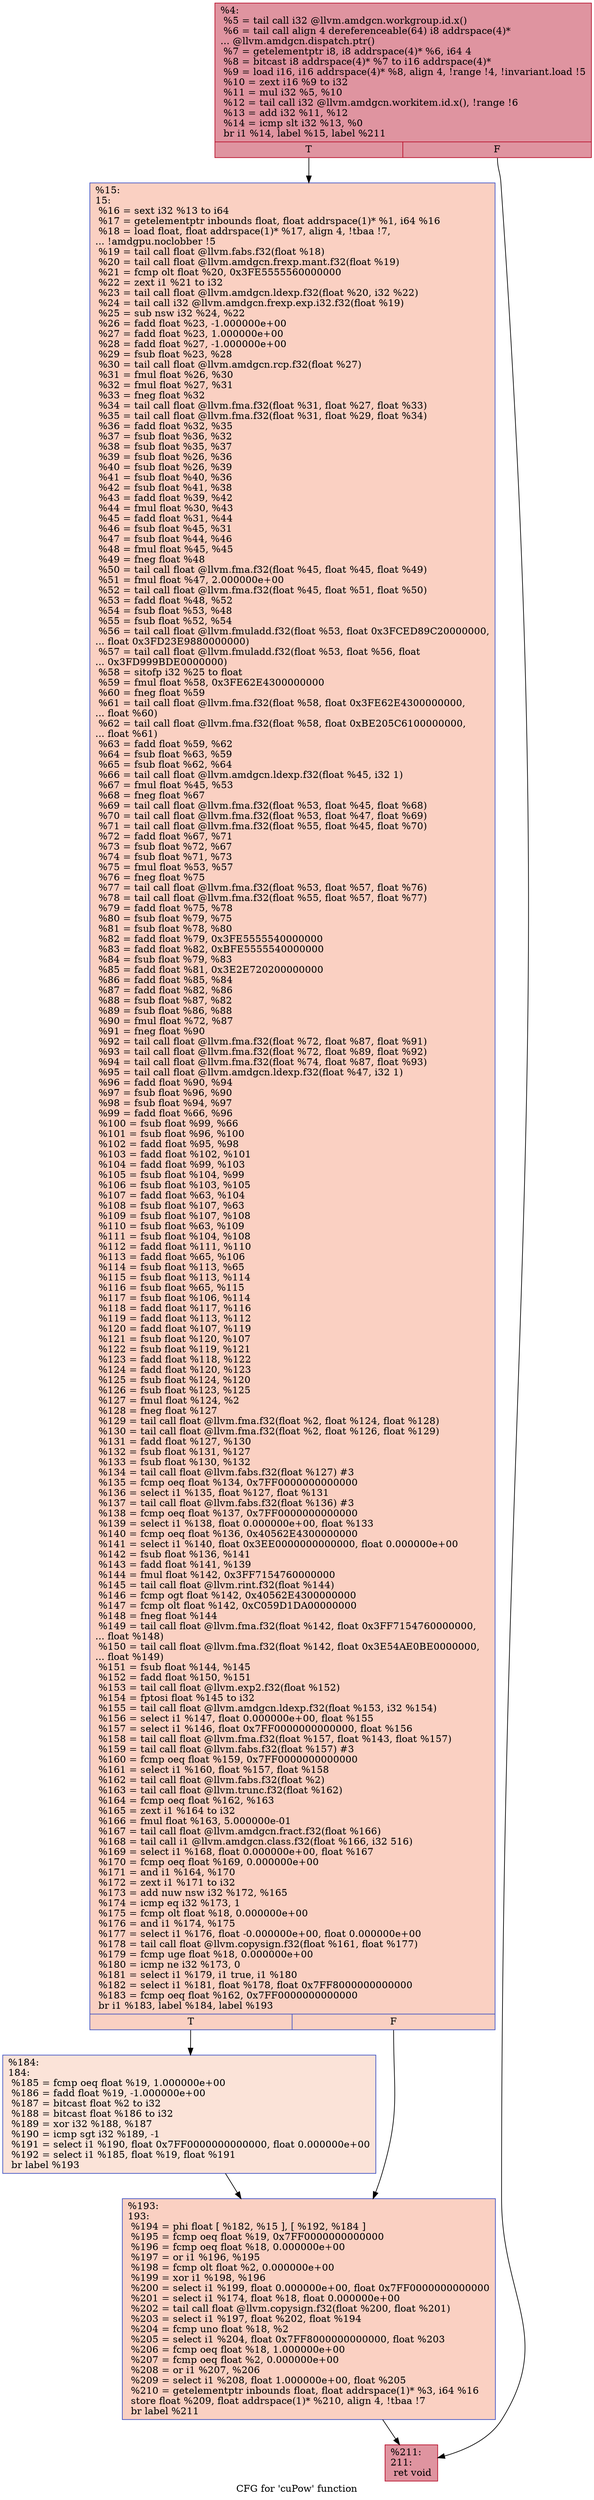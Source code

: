 digraph "CFG for 'cuPow' function" {
	label="CFG for 'cuPow' function";

	Node0x63b9740 [shape=record,color="#b70d28ff", style=filled, fillcolor="#b70d2870",label="{%4:\l  %5 = tail call i32 @llvm.amdgcn.workgroup.id.x()\l  %6 = tail call align 4 dereferenceable(64) i8 addrspace(4)*\l... @llvm.amdgcn.dispatch.ptr()\l  %7 = getelementptr i8, i8 addrspace(4)* %6, i64 4\l  %8 = bitcast i8 addrspace(4)* %7 to i16 addrspace(4)*\l  %9 = load i16, i16 addrspace(4)* %8, align 4, !range !4, !invariant.load !5\l  %10 = zext i16 %9 to i32\l  %11 = mul i32 %5, %10\l  %12 = tail call i32 @llvm.amdgcn.workitem.id.x(), !range !6\l  %13 = add i32 %11, %12\l  %14 = icmp slt i32 %13, %0\l  br i1 %14, label %15, label %211\l|{<s0>T|<s1>F}}"];
	Node0x63b9740:s0 -> Node0x63bb660;
	Node0x63b9740:s1 -> Node0x63bb6f0;
	Node0x63bb660 [shape=record,color="#3d50c3ff", style=filled, fillcolor="#f3947570",label="{%15:\l15:                                               \l  %16 = sext i32 %13 to i64\l  %17 = getelementptr inbounds float, float addrspace(1)* %1, i64 %16\l  %18 = load float, float addrspace(1)* %17, align 4, !tbaa !7,\l... !amdgpu.noclobber !5\l  %19 = tail call float @llvm.fabs.f32(float %18)\l  %20 = tail call float @llvm.amdgcn.frexp.mant.f32(float %19)\l  %21 = fcmp olt float %20, 0x3FE5555560000000\l  %22 = zext i1 %21 to i32\l  %23 = tail call float @llvm.amdgcn.ldexp.f32(float %20, i32 %22)\l  %24 = tail call i32 @llvm.amdgcn.frexp.exp.i32.f32(float %19)\l  %25 = sub nsw i32 %24, %22\l  %26 = fadd float %23, -1.000000e+00\l  %27 = fadd float %23, 1.000000e+00\l  %28 = fadd float %27, -1.000000e+00\l  %29 = fsub float %23, %28\l  %30 = tail call float @llvm.amdgcn.rcp.f32(float %27)\l  %31 = fmul float %26, %30\l  %32 = fmul float %27, %31\l  %33 = fneg float %32\l  %34 = tail call float @llvm.fma.f32(float %31, float %27, float %33)\l  %35 = tail call float @llvm.fma.f32(float %31, float %29, float %34)\l  %36 = fadd float %32, %35\l  %37 = fsub float %36, %32\l  %38 = fsub float %35, %37\l  %39 = fsub float %26, %36\l  %40 = fsub float %26, %39\l  %41 = fsub float %40, %36\l  %42 = fsub float %41, %38\l  %43 = fadd float %39, %42\l  %44 = fmul float %30, %43\l  %45 = fadd float %31, %44\l  %46 = fsub float %45, %31\l  %47 = fsub float %44, %46\l  %48 = fmul float %45, %45\l  %49 = fneg float %48\l  %50 = tail call float @llvm.fma.f32(float %45, float %45, float %49)\l  %51 = fmul float %47, 2.000000e+00\l  %52 = tail call float @llvm.fma.f32(float %45, float %51, float %50)\l  %53 = fadd float %48, %52\l  %54 = fsub float %53, %48\l  %55 = fsub float %52, %54\l  %56 = tail call float @llvm.fmuladd.f32(float %53, float 0x3FCED89C20000000,\l... float 0x3FD23E9880000000)\l  %57 = tail call float @llvm.fmuladd.f32(float %53, float %56, float\l... 0x3FD999BDE0000000)\l  %58 = sitofp i32 %25 to float\l  %59 = fmul float %58, 0x3FE62E4300000000\l  %60 = fneg float %59\l  %61 = tail call float @llvm.fma.f32(float %58, float 0x3FE62E4300000000,\l... float %60)\l  %62 = tail call float @llvm.fma.f32(float %58, float 0xBE205C6100000000,\l... float %61)\l  %63 = fadd float %59, %62\l  %64 = fsub float %63, %59\l  %65 = fsub float %62, %64\l  %66 = tail call float @llvm.amdgcn.ldexp.f32(float %45, i32 1)\l  %67 = fmul float %45, %53\l  %68 = fneg float %67\l  %69 = tail call float @llvm.fma.f32(float %53, float %45, float %68)\l  %70 = tail call float @llvm.fma.f32(float %53, float %47, float %69)\l  %71 = tail call float @llvm.fma.f32(float %55, float %45, float %70)\l  %72 = fadd float %67, %71\l  %73 = fsub float %72, %67\l  %74 = fsub float %71, %73\l  %75 = fmul float %53, %57\l  %76 = fneg float %75\l  %77 = tail call float @llvm.fma.f32(float %53, float %57, float %76)\l  %78 = tail call float @llvm.fma.f32(float %55, float %57, float %77)\l  %79 = fadd float %75, %78\l  %80 = fsub float %79, %75\l  %81 = fsub float %78, %80\l  %82 = fadd float %79, 0x3FE5555540000000\l  %83 = fadd float %82, 0xBFE5555540000000\l  %84 = fsub float %79, %83\l  %85 = fadd float %81, 0x3E2E720200000000\l  %86 = fadd float %85, %84\l  %87 = fadd float %82, %86\l  %88 = fsub float %87, %82\l  %89 = fsub float %86, %88\l  %90 = fmul float %72, %87\l  %91 = fneg float %90\l  %92 = tail call float @llvm.fma.f32(float %72, float %87, float %91)\l  %93 = tail call float @llvm.fma.f32(float %72, float %89, float %92)\l  %94 = tail call float @llvm.fma.f32(float %74, float %87, float %93)\l  %95 = tail call float @llvm.amdgcn.ldexp.f32(float %47, i32 1)\l  %96 = fadd float %90, %94\l  %97 = fsub float %96, %90\l  %98 = fsub float %94, %97\l  %99 = fadd float %66, %96\l  %100 = fsub float %99, %66\l  %101 = fsub float %96, %100\l  %102 = fadd float %95, %98\l  %103 = fadd float %102, %101\l  %104 = fadd float %99, %103\l  %105 = fsub float %104, %99\l  %106 = fsub float %103, %105\l  %107 = fadd float %63, %104\l  %108 = fsub float %107, %63\l  %109 = fsub float %107, %108\l  %110 = fsub float %63, %109\l  %111 = fsub float %104, %108\l  %112 = fadd float %111, %110\l  %113 = fadd float %65, %106\l  %114 = fsub float %113, %65\l  %115 = fsub float %113, %114\l  %116 = fsub float %65, %115\l  %117 = fsub float %106, %114\l  %118 = fadd float %117, %116\l  %119 = fadd float %113, %112\l  %120 = fadd float %107, %119\l  %121 = fsub float %120, %107\l  %122 = fsub float %119, %121\l  %123 = fadd float %118, %122\l  %124 = fadd float %120, %123\l  %125 = fsub float %124, %120\l  %126 = fsub float %123, %125\l  %127 = fmul float %124, %2\l  %128 = fneg float %127\l  %129 = tail call float @llvm.fma.f32(float %2, float %124, float %128)\l  %130 = tail call float @llvm.fma.f32(float %2, float %126, float %129)\l  %131 = fadd float %127, %130\l  %132 = fsub float %131, %127\l  %133 = fsub float %130, %132\l  %134 = tail call float @llvm.fabs.f32(float %127) #3\l  %135 = fcmp oeq float %134, 0x7FF0000000000000\l  %136 = select i1 %135, float %127, float %131\l  %137 = tail call float @llvm.fabs.f32(float %136) #3\l  %138 = fcmp oeq float %137, 0x7FF0000000000000\l  %139 = select i1 %138, float 0.000000e+00, float %133\l  %140 = fcmp oeq float %136, 0x40562E4300000000\l  %141 = select i1 %140, float 0x3EE0000000000000, float 0.000000e+00\l  %142 = fsub float %136, %141\l  %143 = fadd float %141, %139\l  %144 = fmul float %142, 0x3FF7154760000000\l  %145 = tail call float @llvm.rint.f32(float %144)\l  %146 = fcmp ogt float %142, 0x40562E4300000000\l  %147 = fcmp olt float %142, 0xC059D1DA00000000\l  %148 = fneg float %144\l  %149 = tail call float @llvm.fma.f32(float %142, float 0x3FF7154760000000,\l... float %148)\l  %150 = tail call float @llvm.fma.f32(float %142, float 0x3E54AE0BE0000000,\l... float %149)\l  %151 = fsub float %144, %145\l  %152 = fadd float %150, %151\l  %153 = tail call float @llvm.exp2.f32(float %152)\l  %154 = fptosi float %145 to i32\l  %155 = tail call float @llvm.amdgcn.ldexp.f32(float %153, i32 %154)\l  %156 = select i1 %147, float 0.000000e+00, float %155\l  %157 = select i1 %146, float 0x7FF0000000000000, float %156\l  %158 = tail call float @llvm.fma.f32(float %157, float %143, float %157)\l  %159 = tail call float @llvm.fabs.f32(float %157) #3\l  %160 = fcmp oeq float %159, 0x7FF0000000000000\l  %161 = select i1 %160, float %157, float %158\l  %162 = tail call float @llvm.fabs.f32(float %2)\l  %163 = tail call float @llvm.trunc.f32(float %162)\l  %164 = fcmp oeq float %162, %163\l  %165 = zext i1 %164 to i32\l  %166 = fmul float %163, 5.000000e-01\l  %167 = tail call float @llvm.amdgcn.fract.f32(float %166)\l  %168 = tail call i1 @llvm.amdgcn.class.f32(float %166, i32 516)\l  %169 = select i1 %168, float 0.000000e+00, float %167\l  %170 = fcmp oeq float %169, 0.000000e+00\l  %171 = and i1 %164, %170\l  %172 = zext i1 %171 to i32\l  %173 = add nuw nsw i32 %172, %165\l  %174 = icmp eq i32 %173, 1\l  %175 = fcmp olt float %18, 0.000000e+00\l  %176 = and i1 %174, %175\l  %177 = select i1 %176, float -0.000000e+00, float 0.000000e+00\l  %178 = tail call float @llvm.copysign.f32(float %161, float %177)\l  %179 = fcmp uge float %18, 0.000000e+00\l  %180 = icmp ne i32 %173, 0\l  %181 = select i1 %179, i1 true, i1 %180\l  %182 = select i1 %181, float %178, float 0x7FF8000000000000\l  %183 = fcmp oeq float %162, 0x7FF0000000000000\l  br i1 %183, label %184, label %193\l|{<s0>T|<s1>F}}"];
	Node0x63bb660:s0 -> Node0x63c5a70;
	Node0x63bb660:s1 -> Node0x63c5b00;
	Node0x63c5a70 [shape=record,color="#3d50c3ff", style=filled, fillcolor="#f6bfa670",label="{%184:\l184:                                              \l  %185 = fcmp oeq float %19, 1.000000e+00\l  %186 = fadd float %19, -1.000000e+00\l  %187 = bitcast float %2 to i32\l  %188 = bitcast float %186 to i32\l  %189 = xor i32 %188, %187\l  %190 = icmp sgt i32 %189, -1\l  %191 = select i1 %190, float 0x7FF0000000000000, float 0.000000e+00\l  %192 = select i1 %185, float %19, float %191\l  br label %193\l}"];
	Node0x63c5a70 -> Node0x63c5b00;
	Node0x63c5b00 [shape=record,color="#3d50c3ff", style=filled, fillcolor="#f3947570",label="{%193:\l193:                                              \l  %194 = phi float [ %182, %15 ], [ %192, %184 ]\l  %195 = fcmp oeq float %19, 0x7FF0000000000000\l  %196 = fcmp oeq float %18, 0.000000e+00\l  %197 = or i1 %196, %195\l  %198 = fcmp olt float %2, 0.000000e+00\l  %199 = xor i1 %198, %196\l  %200 = select i1 %199, float 0.000000e+00, float 0x7FF0000000000000\l  %201 = select i1 %174, float %18, float 0.000000e+00\l  %202 = tail call float @llvm.copysign.f32(float %200, float %201)\l  %203 = select i1 %197, float %202, float %194\l  %204 = fcmp uno float %18, %2\l  %205 = select i1 %204, float 0x7FF8000000000000, float %203\l  %206 = fcmp oeq float %18, 1.000000e+00\l  %207 = fcmp oeq float %2, 0.000000e+00\l  %208 = or i1 %207, %206\l  %209 = select i1 %208, float 1.000000e+00, float %205\l  %210 = getelementptr inbounds float, float addrspace(1)* %3, i64 %16\l  store float %209, float addrspace(1)* %210, align 4, !tbaa !7\l  br label %211\l}"];
	Node0x63c5b00 -> Node0x63bb6f0;
	Node0x63bb6f0 [shape=record,color="#b70d28ff", style=filled, fillcolor="#b70d2870",label="{%211:\l211:                                              \l  ret void\l}"];
}
